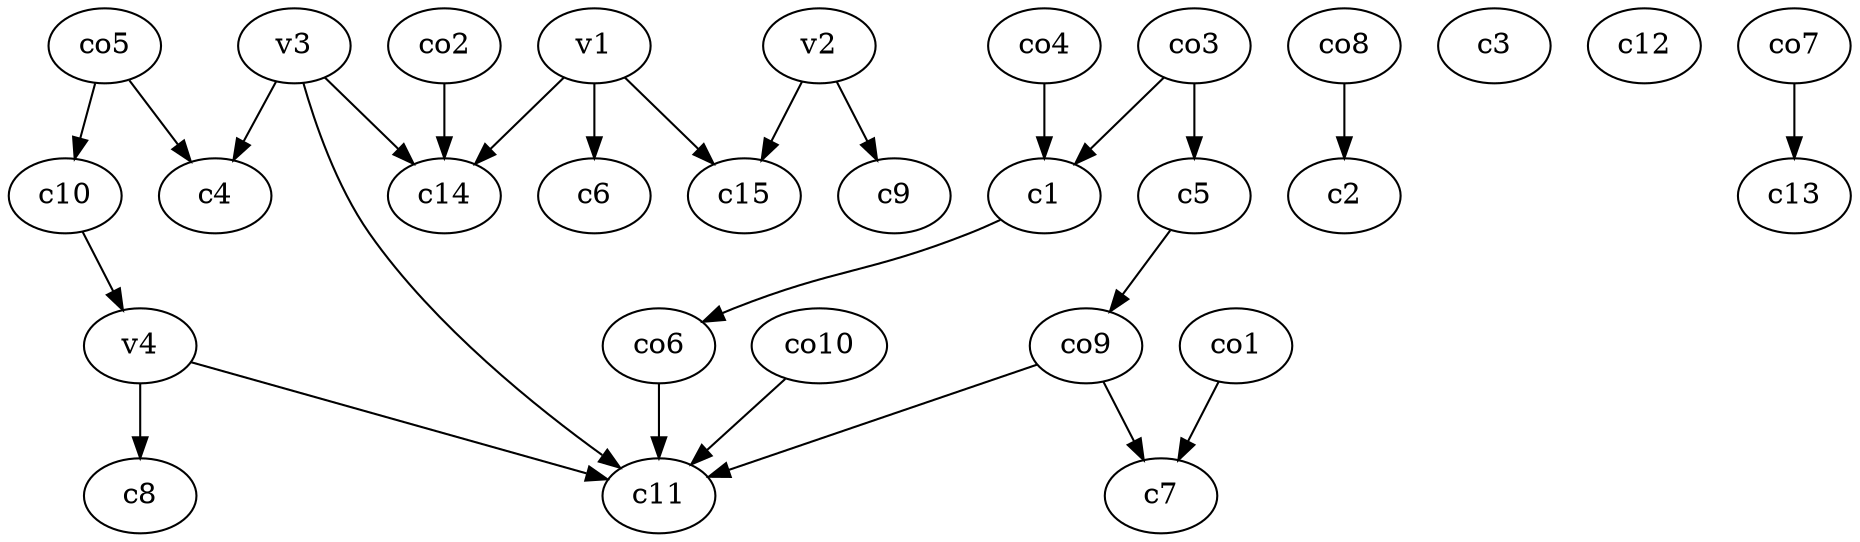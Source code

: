 strict digraph  {
c1;
c2;
c3;
c4;
c5;
c6;
c7;
c8;
c9;
c10;
c11;
c12;
c13;
c14;
c15;
v1;
v2;
v3;
v4;
co1;
co2;
co3;
co4;
co5;
co6;
co7;
co8;
co9;
co10;
c1 -> co6  [weight=1];
c5 -> co9  [weight=1];
c10 -> v4  [weight=1];
v1 -> c6  [weight=1];
v1 -> c14  [weight=1];
v1 -> c15  [weight=1];
v2 -> c15  [weight=1];
v2 -> c9  [weight=1];
v3 -> c11  [weight=1];
v3 -> c4  [weight=1];
v3 -> c14  [weight=1];
v4 -> c11  [weight=1];
v4 -> c8  [weight=1];
co1 -> c7  [weight=1];
co2 -> c14  [weight=1];
co3 -> c5  [weight=1];
co3 -> c1  [weight=1];
co4 -> c1  [weight=1];
co5 -> c10  [weight=1];
co5 -> c4  [weight=1];
co6 -> c11  [weight=1];
co7 -> c13  [weight=1];
co8 -> c2  [weight=1];
co9 -> c7  [weight=1];
co9 -> c11  [weight=1];
co10 -> c11  [weight=1];
}
